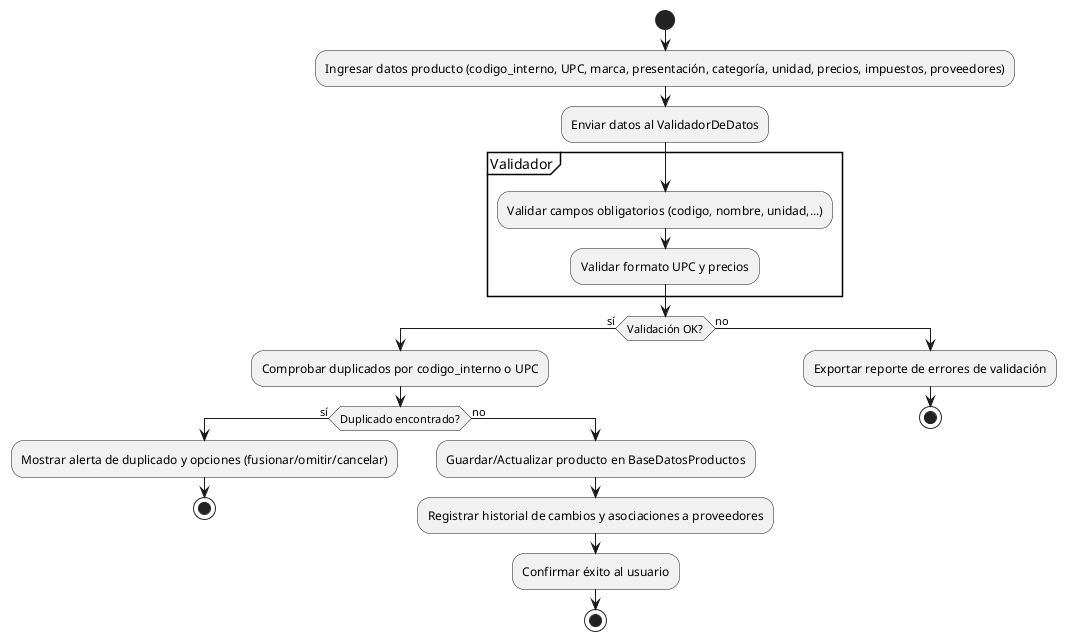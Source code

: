 @startuml
start
:Ingresar datos producto (codigo_interno, UPC, marca, presentación, categoría, unidad, precios, impuestos, proveedores);
:Enviar datos al ValidadorDeDatos;
partition Validador {
  :Validar campos obligatorios (codigo, nombre, unidad,...);
  :Validar formato UPC y precios;
}
if (Validación OK?) then (sí)
  :Comprobar duplicados por codigo_interno o UPC;
  if (Duplicado encontrado?) then (sí)
    :Mostrar alerta de duplicado y opciones (fusionar/omitir/cancelar);
    stop
  else (no)
    :Guardar/Actualizar producto en BaseDatosProductos;
    :Registrar historial de cambios y asociaciones a proveedores;
    :Confirmar éxito al usuario;
    stop
  endif
else (no)
  :Exportar reporte de errores de validación;
  stop
endif
@enduml
